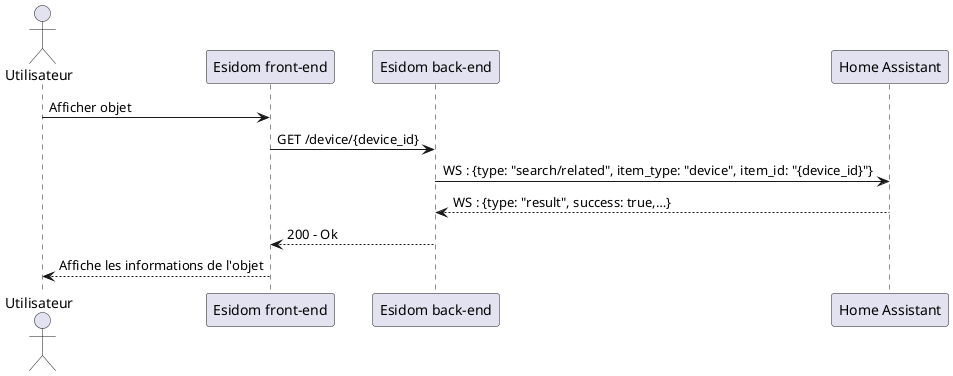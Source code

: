 @startuml afficher objet

actor "Utilisateur" as u
participant "Esidom front-end" as fe
participant "Esidom back-end" as m
participant "Home Assistant" as ha

u -> fe: Afficher objet
fe -> m: GET /device/{device_id}
m -> ha: WS : {type: "search/related", item_type: "device", item_id: "{device_id}"}
ha --> m: WS : {type: "result", success: true,…}
m --> fe: 200 - Ok
fe --> u: Affiche les informations de l'objet

@enduml